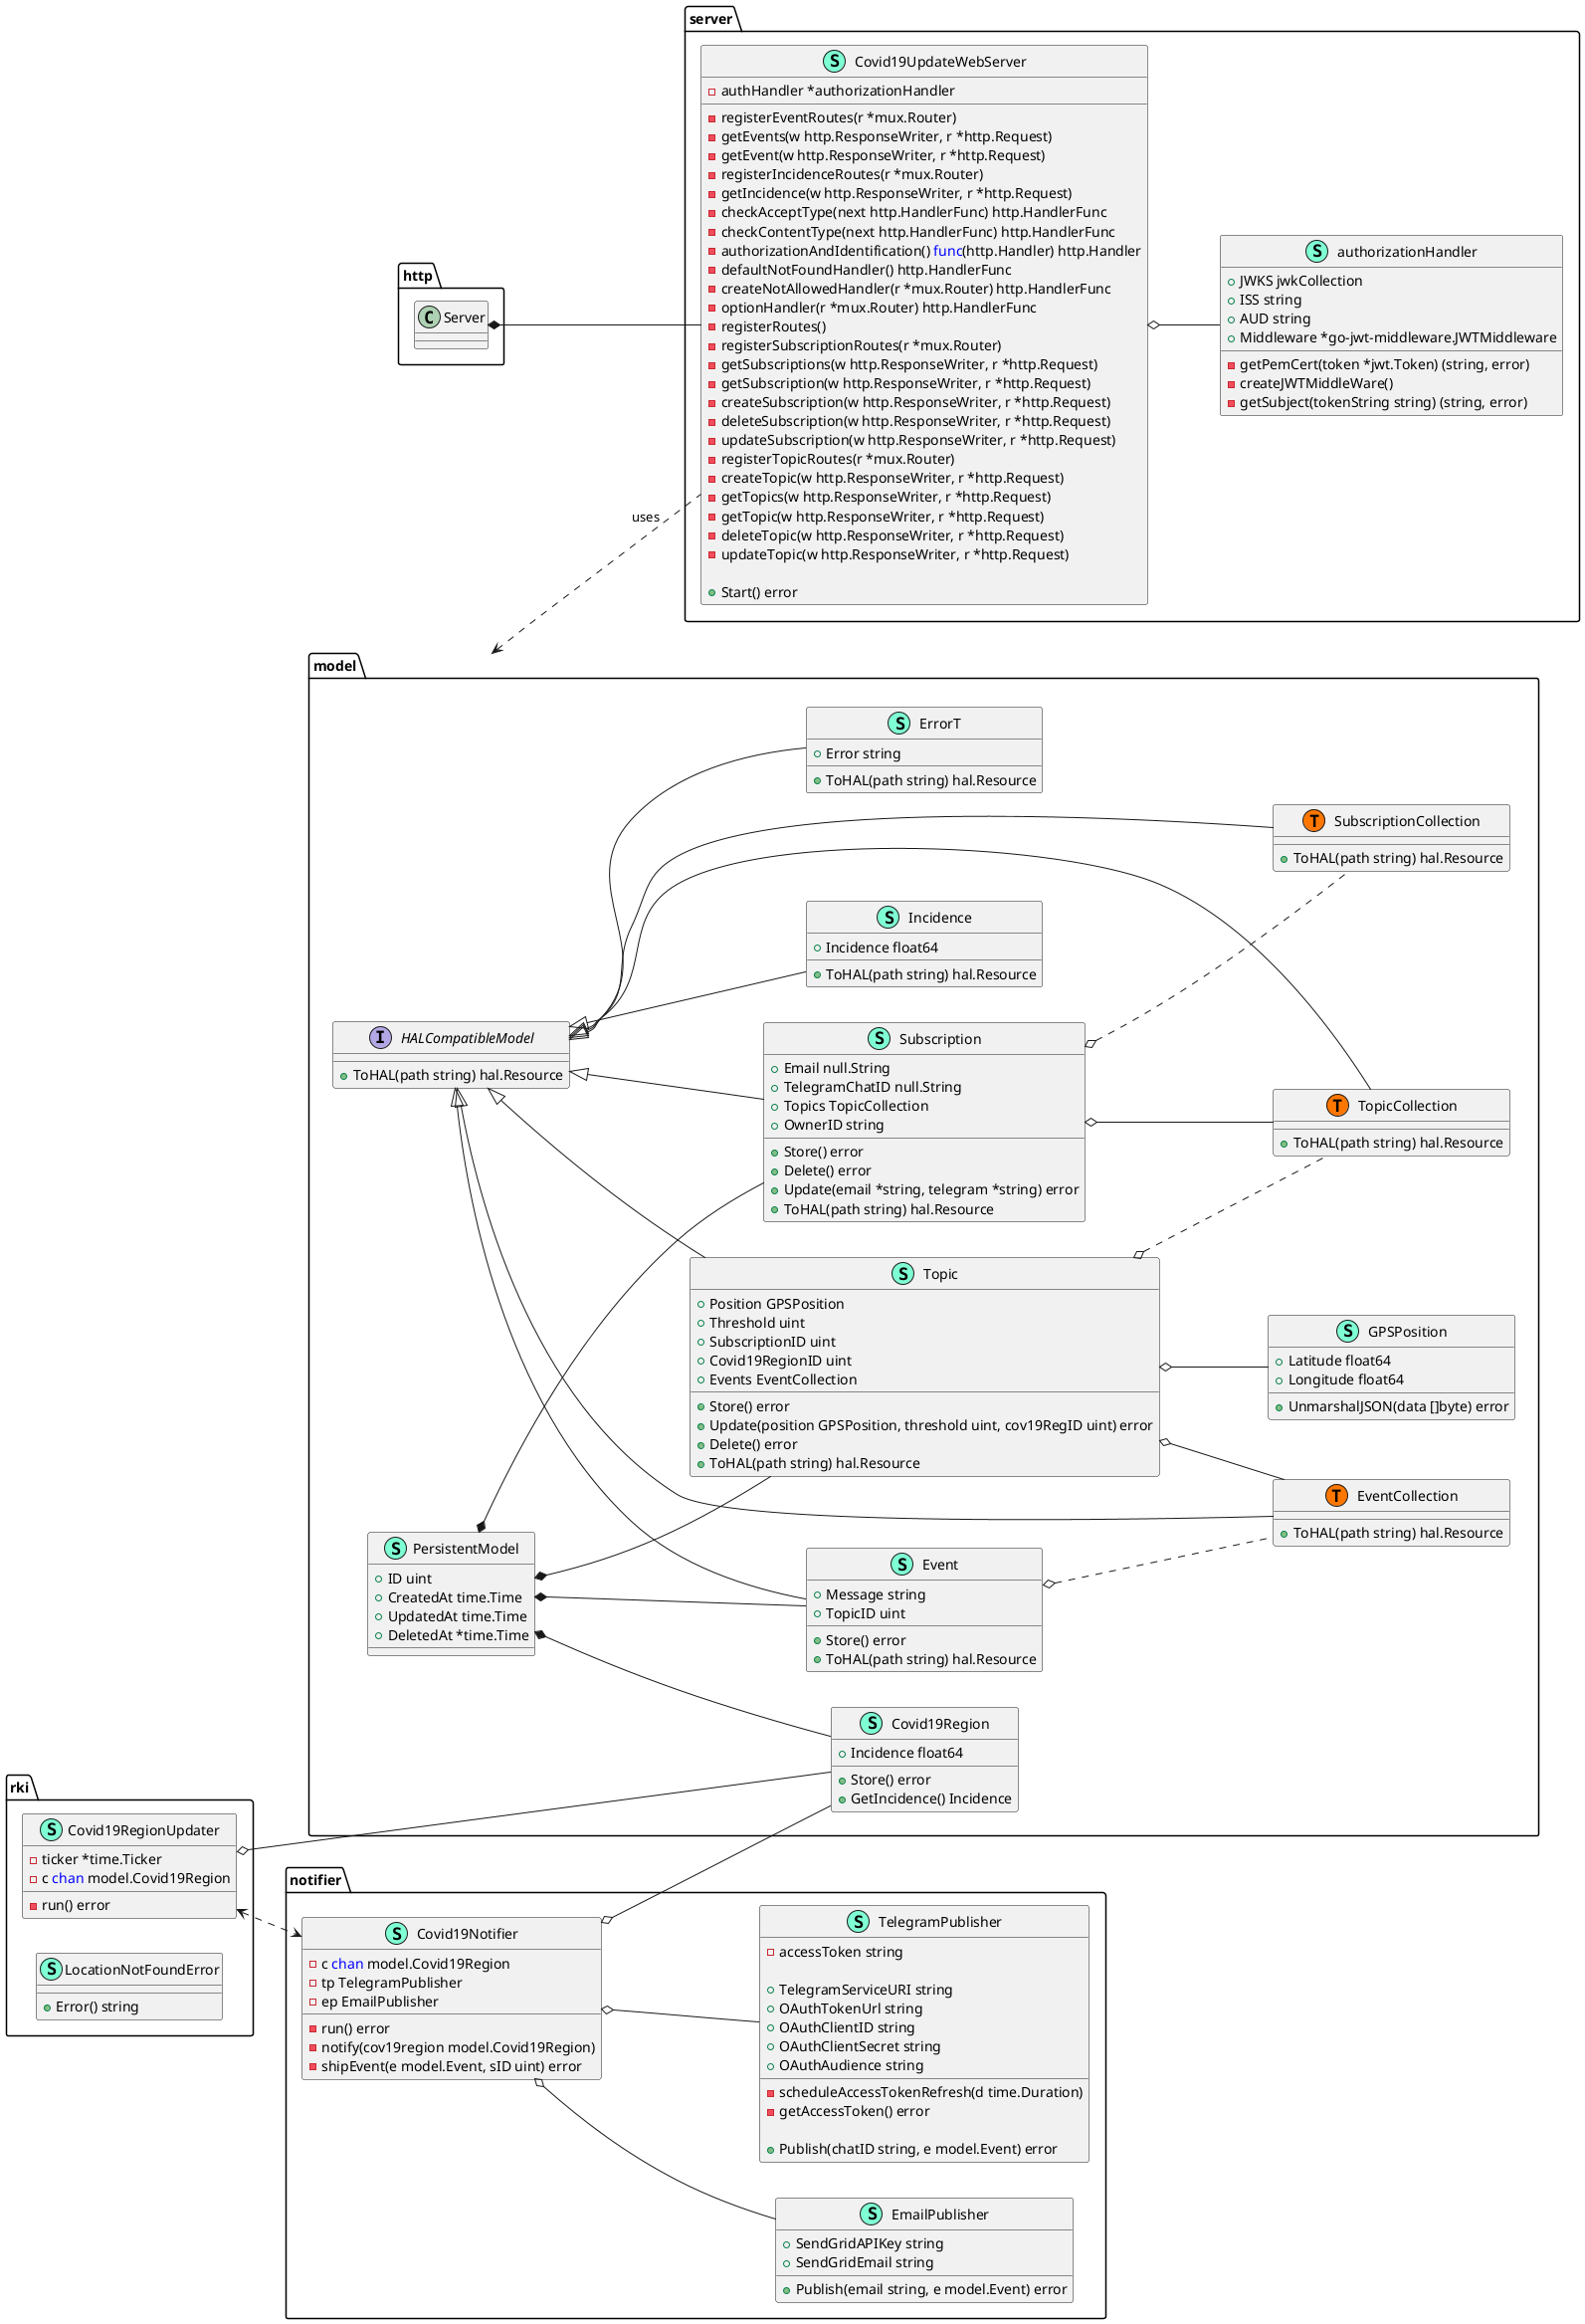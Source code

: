 @startuml
left to right direction
namespace model {
    class Covid19Region << (S,Aquamarine) >> {
        + Incidence float64

        + Store() error
        + GetIncidence() Incidence

    }
    class ErrorT << (S,Aquamarine) >> {
        + Error string

        + ToHAL(path string) hal.Resource

    }
    class Event << (S,Aquamarine) >> {
        + Message string
        + TopicID uint

        + Store() error
        + ToHAL(path string) hal.Resource

    }
    class EventCollection << (S,Aquamarine) >> {
        + ToHAL(path string) hal.Resource

    }
    class GPSPosition << (S,Aquamarine) >> {
        + Latitude float64
        + Longitude float64

        + UnmarshalJSON(data []byte) error

    }
    interface HALCompatibleModel  {
        + ToHAL(path string) hal.Resource

    }
    class Incidence << (S,Aquamarine) >> {
        + Incidence float64

        + ToHAL(path string) hal.Resource

    }
    class PersistentModel << (S,Aquamarine) >> {
        + ID uint
        + CreatedAt time.Time
        + UpdatedAt time.Time
        + DeletedAt *time.Time

    }
    class Subscription << (S,Aquamarine) >> {
        + Email null.String
        + TelegramChatID null.String
        + Topics TopicCollection
        + OwnerID string

        + Store() error
        + Delete() error
        + Update(email *string, telegram *string) error
        + ToHAL(path string) hal.Resource

    }
    class SubscriptionCollection << (S,Aquamarine) >> {
        + ToHAL(path string) hal.Resource

    }
    class Topic << (S,Aquamarine) >> {
        + Position GPSPosition
        + Threshold uint
        + SubscriptionID uint
        + Covid19RegionID uint
        + Events EventCollection

        + Store() error
        + Update(position GPSPosition, threshold uint, cov19RegID uint) error
        + Delete() error
        + ToHAL(path string) hal.Resource

    }
    class TopicCollection << (S,Aquamarine) >> {
        + ToHAL(path string) hal.Resource

    }
    class model.EventCollection << (T, #FF7700) >>  {
    }
    class model.SubscriptionCollection << (T, #FF7700) >>  {
    }
    class model.TopicCollection << (T, #FF7700) >>  {
    }
}
"model.PersistentModel" *-- "model.Covid19Region"
"model.PersistentModel" *-- "model.Event"
"model.PersistentModel" *-- "model.Subscription"
"model.PersistentModel" *-- "model.Topic"

"model.HALCompatibleModel" <|-- "model.ErrorT"
"model.HALCompatibleModel" <|-- "model.Event"
"model.HALCompatibleModel" <|-- "model.EventCollection"
"model.HALCompatibleModel" <|-- "model.Incidence"
"model.HALCompatibleModel" <|-- "model.Subscription"
"model.HALCompatibleModel" <|-- "model.SubscriptionCollection"
"model.HALCompatibleModel" <|-- "model.Topic"
"model.HALCompatibleModel" <|-- "model.TopicCollection"

"model.Subscription" o-- "model.TopicCollection"
"model.Topic" o-- "model.EventCollection"
"model.Topic" o-- "model.GPSPosition"

namespace notifier {
    class Covid19Notifier << (S,Aquamarine) >> {
        - c <font color=blue>chan</font> model.Covid19Region
        - tp TelegramPublisher
        - ep EmailPublisher

        - run() error
        - notify(cov19region model.Covid19Region) 
        - shipEvent(e model.Event, sID uint) error

    }
    class EmailPublisher << (S,Aquamarine) >> {
        + SendGridAPIKey string
        + SendGridEmail string

        + Publish(email string, e model.Event) error

    }
    class TelegramPublisher << (S,Aquamarine) >> {
        - accessToken string

        + TelegramServiceURI string
        + OAuthTokenUrl string
        + OAuthClientID string
        + OAuthClientSecret string
        + OAuthAudience string

        - scheduleAccessTokenRefresh(d time.Duration) 
        - getAccessToken() error

        + Publish(chatID string, e model.Event) error

    }
}


"notifier.Covid19Notifier" o-- "model.Covid19Region"
"notifier.Covid19Notifier" o-- "notifier.EmailPublisher"
"notifier.Covid19Notifier" o-- "notifier.TelegramPublisher"

namespace rki {
    class Covid19RegionUpdater << (S,Aquamarine) >> {
        - ticker *time.Ticker
        - c <font color=blue>chan</font> model.Covid19Region

        - run() error

    }
    class LocationNotFoundError << (S,Aquamarine) >> {
        + Error() string

    }
}


"rki.Covid19RegionUpdater" o-- "model.Covid19Region"

namespace server {
    class Covid19UpdateWebServer << (S,Aquamarine) >> {
        - authHandler *authorizationHandler

        - registerEventRoutes(r *mux.Router) 
        - getEvents(w http.ResponseWriter, r *http.Request) 
        - getEvent(w http.ResponseWriter, r *http.Request) 
        - registerIncidenceRoutes(r *mux.Router) 
        - getIncidence(w http.ResponseWriter, r *http.Request) 
        - checkAcceptType(next http.HandlerFunc) http.HandlerFunc
        - checkContentType(next http.HandlerFunc) http.HandlerFunc
        - authorizationAndIdentification() <font color=blue>func</font>(http.Handler) http.Handler
        - defaultNotFoundHandler() http.HandlerFunc
        - createNotAllowedHandler(r *mux.Router) http.HandlerFunc
        - optionHandler(r *mux.Router) http.HandlerFunc
        - registerRoutes() 
        - registerSubscriptionRoutes(r *mux.Router) 
        - getSubscriptions(w http.ResponseWriter, r *http.Request) 
        - getSubscription(w http.ResponseWriter, r *http.Request) 
        - createSubscription(w http.ResponseWriter, r *http.Request) 
        - deleteSubscription(w http.ResponseWriter, r *http.Request) 
        - updateSubscription(w http.ResponseWriter, r *http.Request) 
        - registerTopicRoutes(r *mux.Router) 
        - createTopic(w http.ResponseWriter, r *http.Request) 
        - getTopics(w http.ResponseWriter, r *http.Request) 
        - getTopic(w http.ResponseWriter, r *http.Request) 
        - deleteTopic(w http.ResponseWriter, r *http.Request) 
        - updateTopic(w http.ResponseWriter, r *http.Request) 

        + Start() error

    }
    class authorizationHandler << (S,Aquamarine) >> {
        + JWKS jwkCollection
        + ISS string
        + AUD string
        + Middleware *go-jwt-middleware.JWTMiddleware

        - getPemCert(token *jwt.Token) (string, error)
        - createJWTMiddleWare() 
        - getSubject(tokenString string) (string, error)

    }
}
"http.Server" *-- "server.Covid19UpdateWebServer"

"model.EventCollection" .up.o "model.Event"
"model.TopicCollection" .up.o "model.Topic"
"model.SubscriptionCollection" .up.o "model.Subscription"
"server.Covid19UpdateWebServer" o-- "server.authorizationHandler"
"server.Covid19UpdateWebServer" .up.> "model": uses
"rki.Covid19RegionUpdater" <..> "notifier.Covid19Notifier"

@enduml
